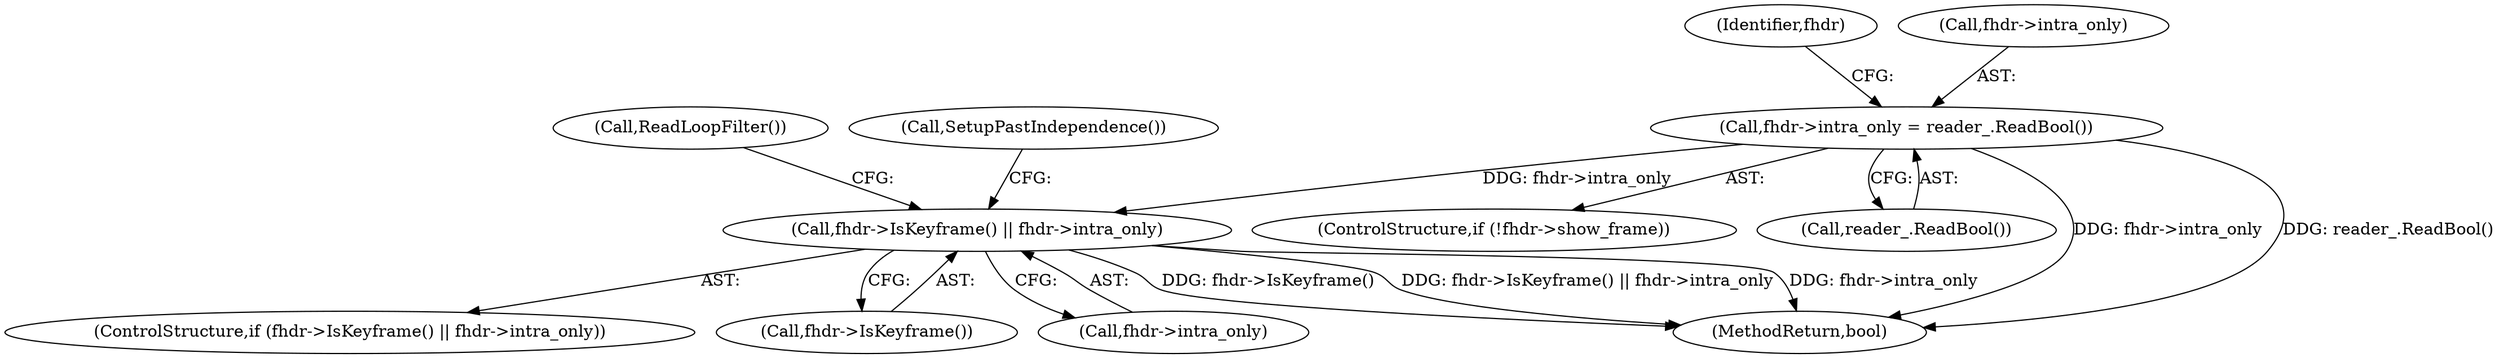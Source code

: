 digraph "0_Chrome_27c68f543e5eba779902447445dfb05ec3f5bf75_15@API" {
"1000228" [label="(Call,fhdr->intra_only = reader_.ReadBool())"];
"1000379" [label="(Call,fhdr->IsKeyframe() || fhdr->intra_only)"];
"1000236" [label="(Identifier,fhdr)"];
"1000378" [label="(ControlStructure,if (fhdr->IsKeyframe() || fhdr->intra_only))"];
"1000379" [label="(Call,fhdr->IsKeyframe() || fhdr->intra_only)"];
"1000385" [label="(Call,ReadLoopFilter())"];
"1000228" [label="(Call,fhdr->intra_only = reader_.ReadBool())"];
"1000223" [label="(ControlStructure,if (!fhdr->show_frame))"];
"1000380" [label="(Call,fhdr->IsKeyframe())"];
"1000232" [label="(Call,reader_.ReadBool())"];
"1000381" [label="(Call,fhdr->intra_only)"];
"1000229" [label="(Call,fhdr->intra_only)"];
"1000437" [label="(MethodReturn,bool)"];
"1000384" [label="(Call,SetupPastIndependence())"];
"1000228" -> "1000223"  [label="AST: "];
"1000228" -> "1000232"  [label="CFG: "];
"1000229" -> "1000228"  [label="AST: "];
"1000232" -> "1000228"  [label="AST: "];
"1000236" -> "1000228"  [label="CFG: "];
"1000228" -> "1000437"  [label="DDG: fhdr->intra_only"];
"1000228" -> "1000437"  [label="DDG: reader_.ReadBool()"];
"1000228" -> "1000379"  [label="DDG: fhdr->intra_only"];
"1000379" -> "1000378"  [label="AST: "];
"1000379" -> "1000380"  [label="CFG: "];
"1000379" -> "1000381"  [label="CFG: "];
"1000380" -> "1000379"  [label="AST: "];
"1000381" -> "1000379"  [label="AST: "];
"1000384" -> "1000379"  [label="CFG: "];
"1000385" -> "1000379"  [label="CFG: "];
"1000379" -> "1000437"  [label="DDG: fhdr->IsKeyframe()"];
"1000379" -> "1000437"  [label="DDG: fhdr->IsKeyframe() || fhdr->intra_only"];
"1000379" -> "1000437"  [label="DDG: fhdr->intra_only"];
}
